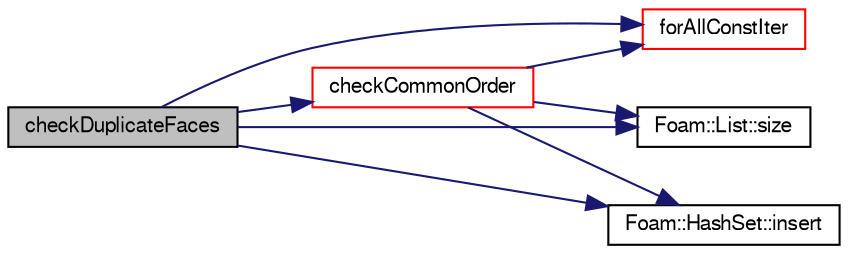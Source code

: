 digraph "checkDuplicateFaces"
{
  bgcolor="transparent";
  edge [fontname="FreeSans",fontsize="10",labelfontname="FreeSans",labelfontsize="10"];
  node [fontname="FreeSans",fontsize="10",shape=record];
  rankdir="LR";
  Node9180 [label="checkDuplicateFaces",height=0.2,width=0.4,color="black", fillcolor="grey75", style="filled", fontcolor="black"];
  Node9180 -> Node9181 [color="midnightblue",fontsize="10",style="solid",fontname="FreeSans"];
  Node9181 [label="checkCommonOrder",height=0.2,width=0.4,color="red",URL="$a27530.html#a540f3675abed771df34a79a8998133d2",tooltip="Check that shared points are in consecutive order. "];
  Node9181 -> Node9182 [color="midnightblue",fontsize="10",style="solid",fontname="FreeSans"];
  Node9182 [label="forAllConstIter",height=0.2,width=0.4,color="red",URL="$a38141.html#ae21e2836509b0fa7f7cedf6493b11b09"];
  Node9181 -> Node9279 [color="midnightblue",fontsize="10",style="solid",fontname="FreeSans"];
  Node9279 [label="Foam::List::size",height=0.2,width=0.4,color="black",URL="$a25694.html#a8a5f6fa29bd4b500caf186f60245b384",tooltip="Override size to be inconsistent with allocated storage. "];
  Node9181 -> Node9487 [color="midnightblue",fontsize="10",style="solid",fontname="FreeSans"];
  Node9487 [label="Foam::HashSet::insert",height=0.2,width=0.4,color="black",URL="$a25690.html#a49f0753d9652681fc3a81f59951a0ad7",tooltip="Insert a new entry. "];
  Node9180 -> Node9182 [color="midnightblue",fontsize="10",style="solid",fontname="FreeSans"];
  Node9180 -> Node9487 [color="midnightblue",fontsize="10",style="solid",fontname="FreeSans"];
  Node9180 -> Node9279 [color="midnightblue",fontsize="10",style="solid",fontname="FreeSans"];
}
